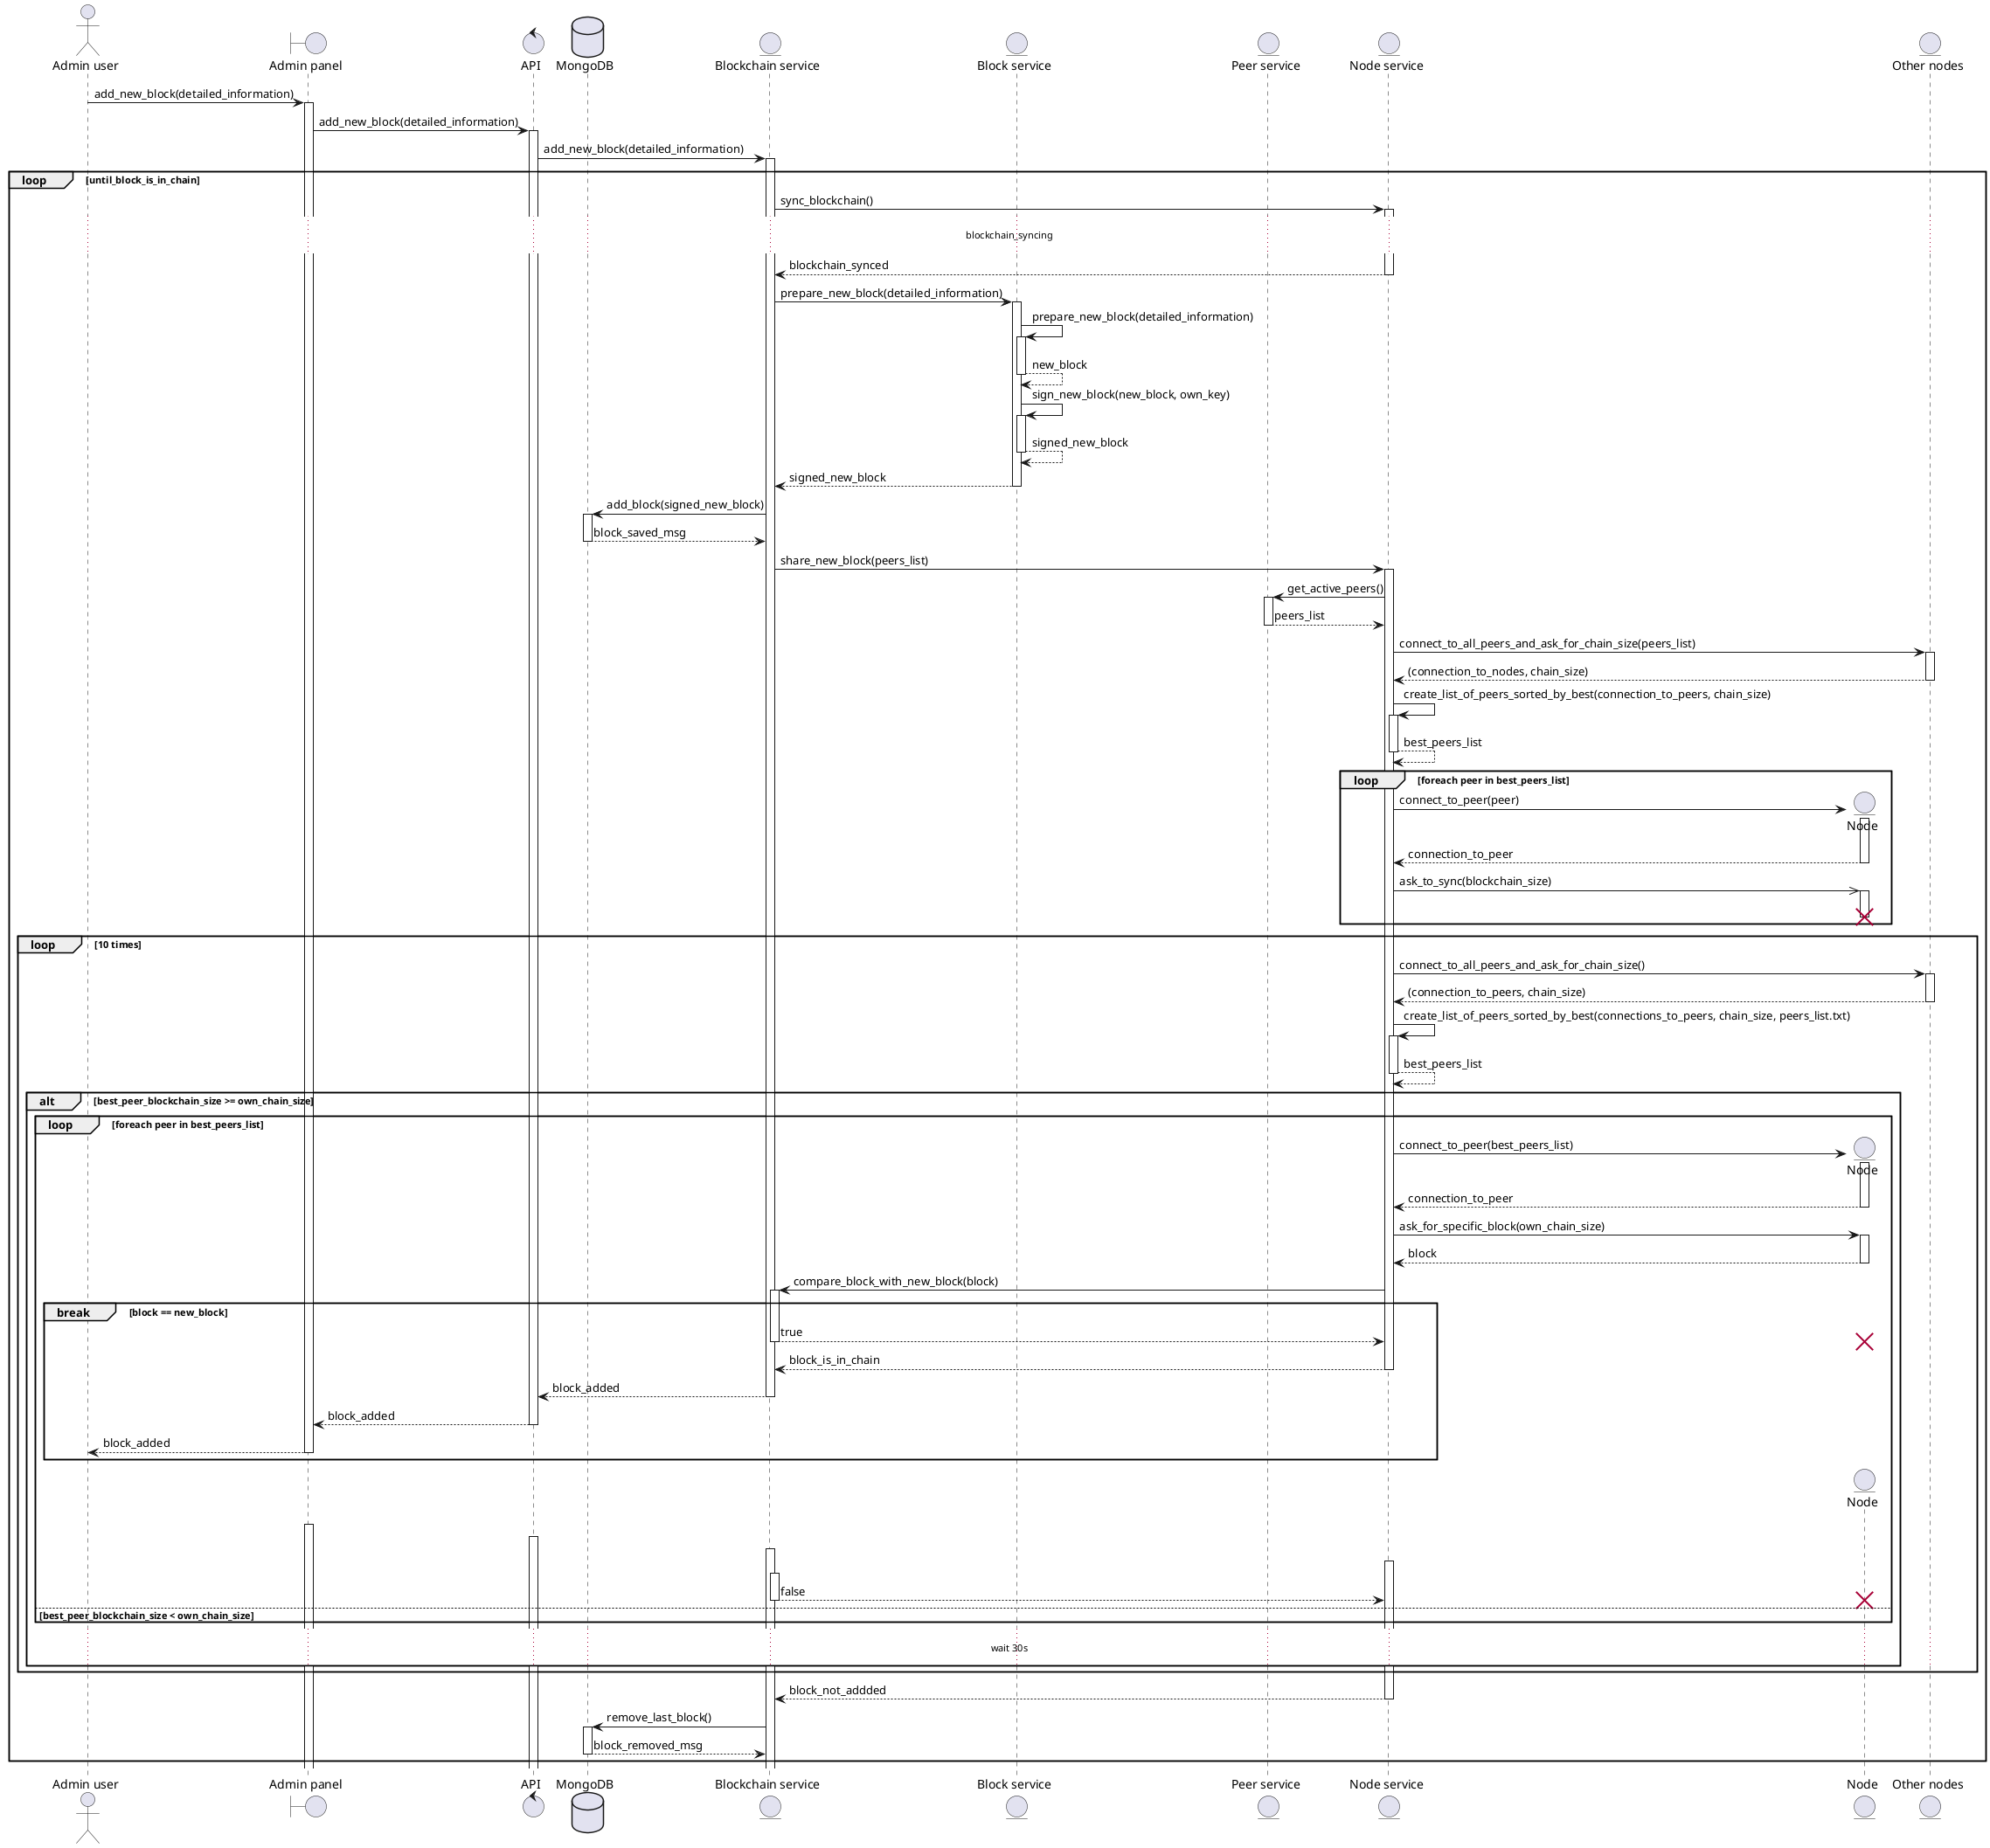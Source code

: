 @startuml

autoactivate on

actor "Admin user" as User
boundary "Admin panel" as GUI
control "API" as API
database MongoDB
entity "Blockchain service" as BM
entity "Block service" as BS
entity "Peer service" as PS
entity "Node service" as P2P
entity "Node" as RN
entity "Other nodes" as ON

User -> GUI: add_new_block(detailed_information)
GUI -> API: add_new_block(detailed_information)
API -> BM: add_new_block(detailed_information)
loop until_block_is_in_chain
  BM -> P2P: sync_blockchain()
  ... blockchain_syncing ...
  return blockchain_synced
  BM -> BS: prepare_new_block(detailed_information)
  BS -> BS: prepare_new_block(detailed_information)
  return new_block
  BS -> BS: sign_new_block(new_block, own_key)
  return signed_new_block
  return signed_new_block
  
  BM -> MongoDB: add_block(signed_new_block)
  return block_saved_msg
  BM -> P2P: share_new_block(peers_list)
  P2P -> PS: get_active_peers()
  return peers_list
  P2P -> ON: connect_to_all_peers_and_ask_for_chain_size(peers_list)
  return (connection_to_nodes, chain_size)
  P2P -> P2P: create_list_of_peers_sorted_by_best(connection_to_peers, chain_size)
  return best_peers_list
  loop foreach peer in best_peers_list
    P2P -> RN ** : connect_to_peer(peer)
    activate RN
    return connection_to_peer
    P2P ->> RN: ask_to_sync(blockchain_size)
    deactivate RN
    destroy RN
  end
  loop 10 times
    P2P -> ON: connect_to_all_peers_and_ask_for_chain_size()
    return (connection_to_peers, chain_size)
    P2P -> P2P: create_list_of_peers_sorted_by_best(connections_to_peers, chain_size, peers_list.txt)
    return best_peers_list
    alt best_peer_blockchain_size >= own_chain_size
    loop foreach peer in best_peers_list
      P2P -> RN ** : connect_to_peer(best_peers_list)
      activate RN
      return connection_to_peer
      P2P -> RN : ask_for_specific_block(own_chain_size)
      return block
      P2P -> BM: compare_block_with_new_block(block)
      break block == new_block
        return true
        destroy RN
        return block_is_in_chain
        return block_added
        return block_added
        return block_added
      end
      P2P -[hidden]> RN **
      deactivate RN
      User -[hidden]> GUI
      GUI -[hidden]> API
      API -[hidden]> BM
      BM -[hidden]> P2P
      P2P -[hidden]> BM
      return false
      destroy RN
    else best_peer_blockchain_size < own_chain_size
      end
      ... wait 30s ...
    end
  end
  return block_not_addded
  BM -> MongoDB: remove_last_block()
  return block_removed_msg
  
  
end
@enduml